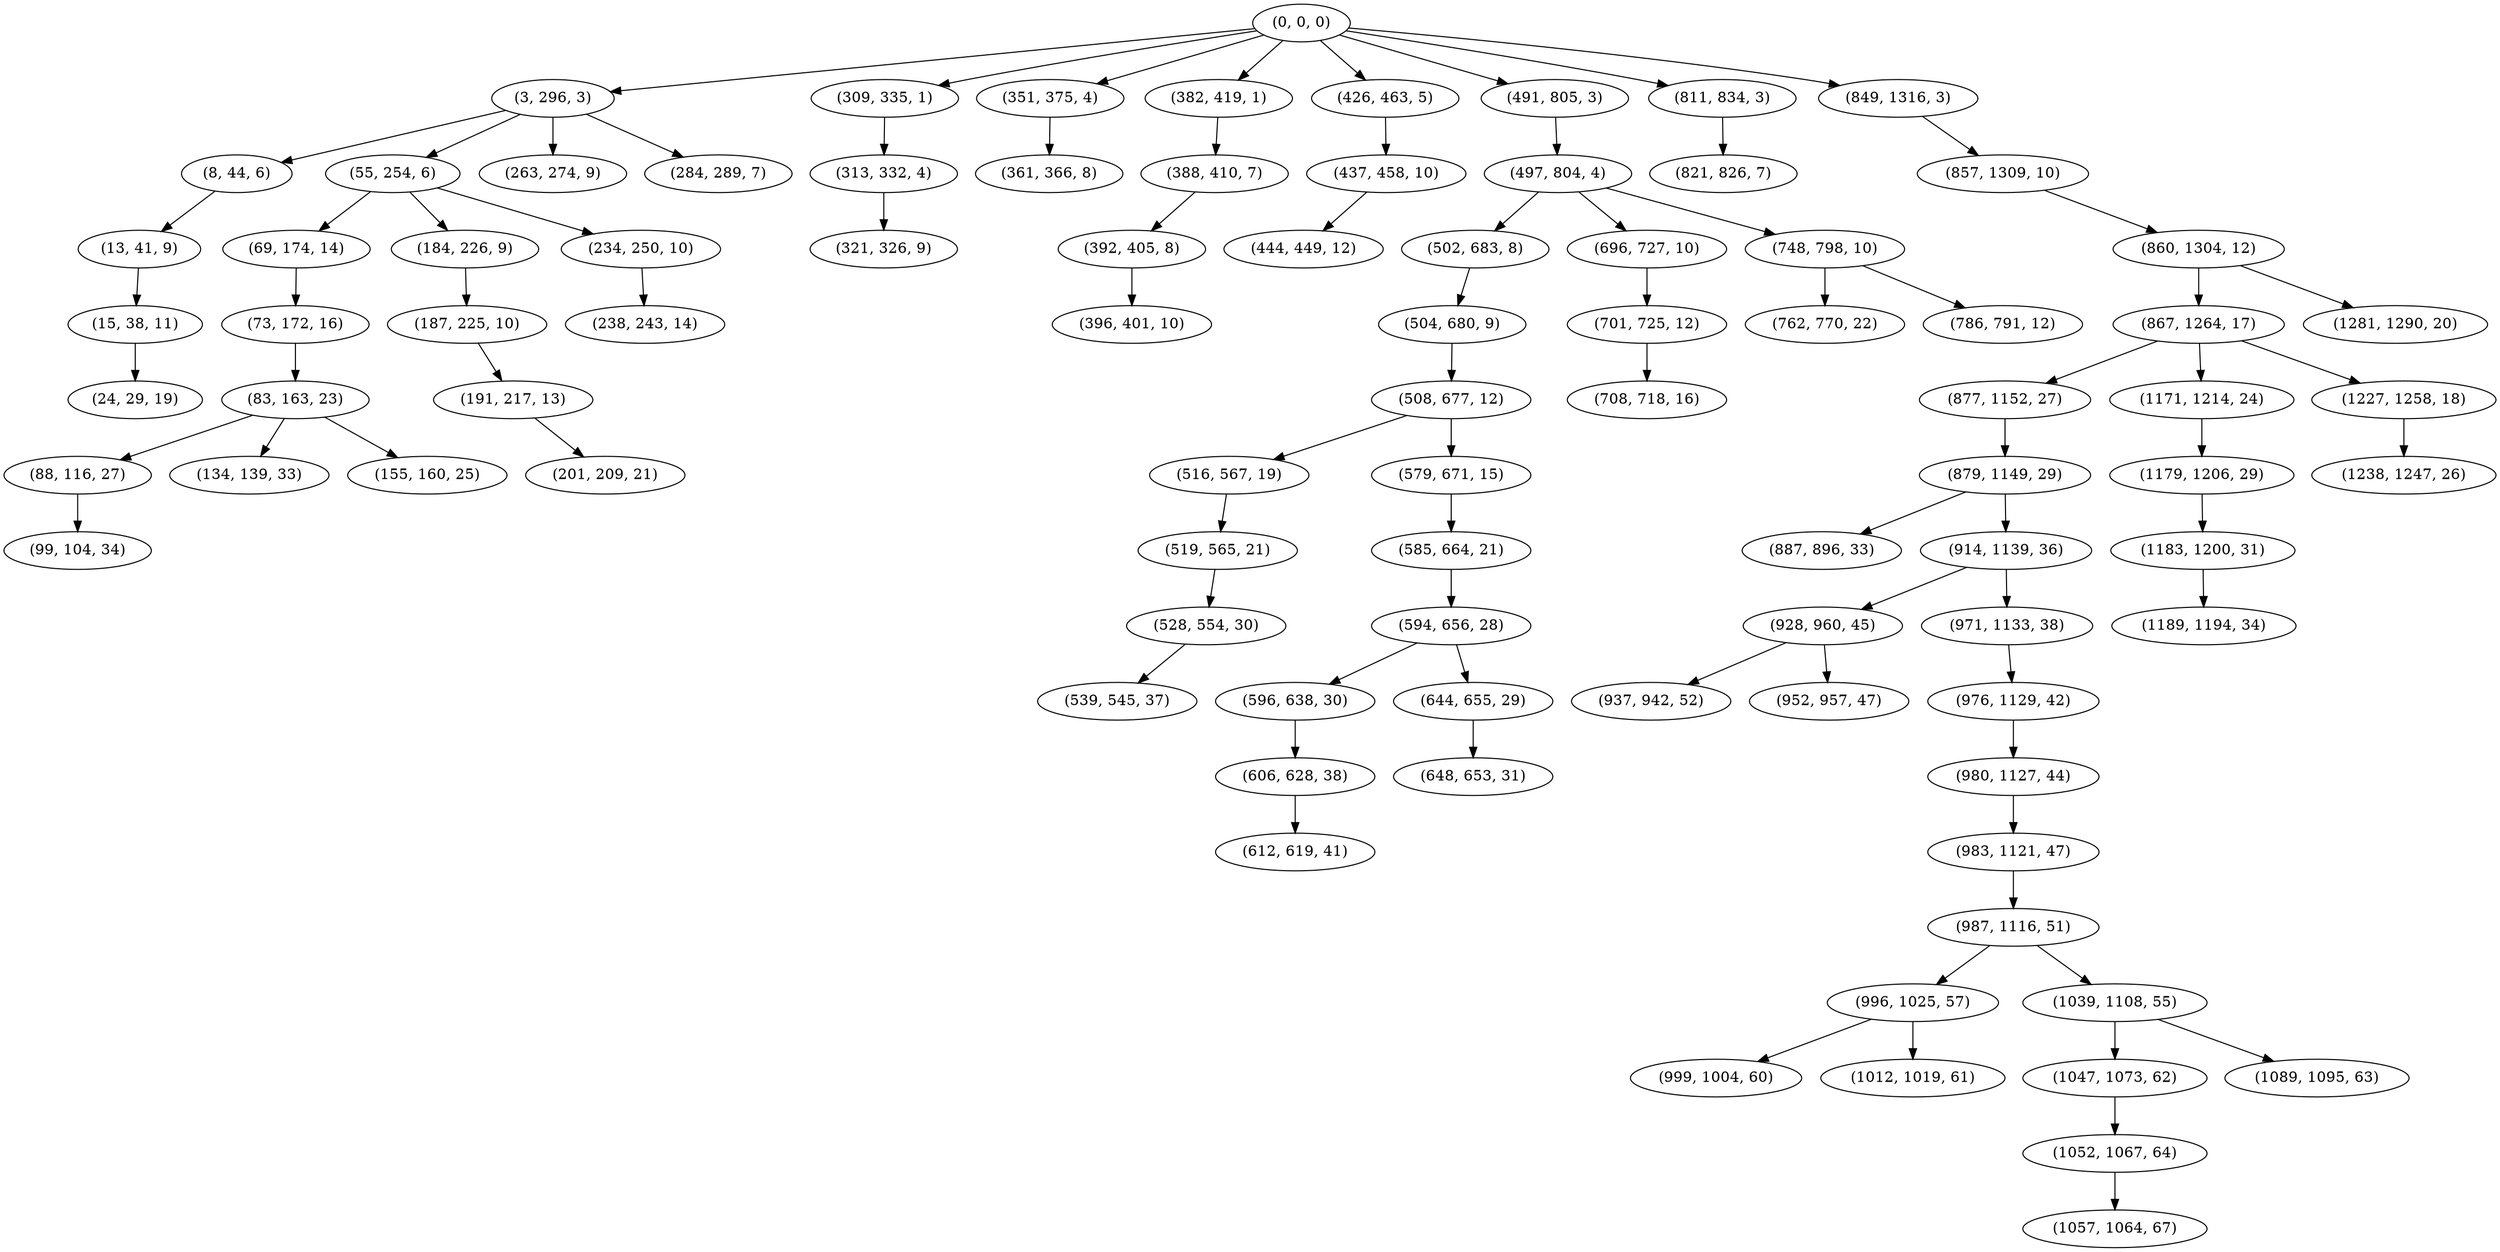 digraph tree {
    "(0, 0, 0)";
    "(3, 296, 3)";
    "(8, 44, 6)";
    "(13, 41, 9)";
    "(15, 38, 11)";
    "(24, 29, 19)";
    "(55, 254, 6)";
    "(69, 174, 14)";
    "(73, 172, 16)";
    "(83, 163, 23)";
    "(88, 116, 27)";
    "(99, 104, 34)";
    "(134, 139, 33)";
    "(155, 160, 25)";
    "(184, 226, 9)";
    "(187, 225, 10)";
    "(191, 217, 13)";
    "(201, 209, 21)";
    "(234, 250, 10)";
    "(238, 243, 14)";
    "(263, 274, 9)";
    "(284, 289, 7)";
    "(309, 335, 1)";
    "(313, 332, 4)";
    "(321, 326, 9)";
    "(351, 375, 4)";
    "(361, 366, 8)";
    "(382, 419, 1)";
    "(388, 410, 7)";
    "(392, 405, 8)";
    "(396, 401, 10)";
    "(426, 463, 5)";
    "(437, 458, 10)";
    "(444, 449, 12)";
    "(491, 805, 3)";
    "(497, 804, 4)";
    "(502, 683, 8)";
    "(504, 680, 9)";
    "(508, 677, 12)";
    "(516, 567, 19)";
    "(519, 565, 21)";
    "(528, 554, 30)";
    "(539, 545, 37)";
    "(579, 671, 15)";
    "(585, 664, 21)";
    "(594, 656, 28)";
    "(596, 638, 30)";
    "(606, 628, 38)";
    "(612, 619, 41)";
    "(644, 655, 29)";
    "(648, 653, 31)";
    "(696, 727, 10)";
    "(701, 725, 12)";
    "(708, 718, 16)";
    "(748, 798, 10)";
    "(762, 770, 22)";
    "(786, 791, 12)";
    "(811, 834, 3)";
    "(821, 826, 7)";
    "(849, 1316, 3)";
    "(857, 1309, 10)";
    "(860, 1304, 12)";
    "(867, 1264, 17)";
    "(877, 1152, 27)";
    "(879, 1149, 29)";
    "(887, 896, 33)";
    "(914, 1139, 36)";
    "(928, 960, 45)";
    "(937, 942, 52)";
    "(952, 957, 47)";
    "(971, 1133, 38)";
    "(976, 1129, 42)";
    "(980, 1127, 44)";
    "(983, 1121, 47)";
    "(987, 1116, 51)";
    "(996, 1025, 57)";
    "(999, 1004, 60)";
    "(1012, 1019, 61)";
    "(1039, 1108, 55)";
    "(1047, 1073, 62)";
    "(1052, 1067, 64)";
    "(1057, 1064, 67)";
    "(1089, 1095, 63)";
    "(1171, 1214, 24)";
    "(1179, 1206, 29)";
    "(1183, 1200, 31)";
    "(1189, 1194, 34)";
    "(1227, 1258, 18)";
    "(1238, 1247, 26)";
    "(1281, 1290, 20)";
    "(0, 0, 0)" -> "(3, 296, 3)";
    "(0, 0, 0)" -> "(309, 335, 1)";
    "(0, 0, 0)" -> "(351, 375, 4)";
    "(0, 0, 0)" -> "(382, 419, 1)";
    "(0, 0, 0)" -> "(426, 463, 5)";
    "(0, 0, 0)" -> "(491, 805, 3)";
    "(0, 0, 0)" -> "(811, 834, 3)";
    "(0, 0, 0)" -> "(849, 1316, 3)";
    "(3, 296, 3)" -> "(8, 44, 6)";
    "(3, 296, 3)" -> "(55, 254, 6)";
    "(3, 296, 3)" -> "(263, 274, 9)";
    "(3, 296, 3)" -> "(284, 289, 7)";
    "(8, 44, 6)" -> "(13, 41, 9)";
    "(13, 41, 9)" -> "(15, 38, 11)";
    "(15, 38, 11)" -> "(24, 29, 19)";
    "(55, 254, 6)" -> "(69, 174, 14)";
    "(55, 254, 6)" -> "(184, 226, 9)";
    "(55, 254, 6)" -> "(234, 250, 10)";
    "(69, 174, 14)" -> "(73, 172, 16)";
    "(73, 172, 16)" -> "(83, 163, 23)";
    "(83, 163, 23)" -> "(88, 116, 27)";
    "(83, 163, 23)" -> "(134, 139, 33)";
    "(83, 163, 23)" -> "(155, 160, 25)";
    "(88, 116, 27)" -> "(99, 104, 34)";
    "(184, 226, 9)" -> "(187, 225, 10)";
    "(187, 225, 10)" -> "(191, 217, 13)";
    "(191, 217, 13)" -> "(201, 209, 21)";
    "(234, 250, 10)" -> "(238, 243, 14)";
    "(309, 335, 1)" -> "(313, 332, 4)";
    "(313, 332, 4)" -> "(321, 326, 9)";
    "(351, 375, 4)" -> "(361, 366, 8)";
    "(382, 419, 1)" -> "(388, 410, 7)";
    "(388, 410, 7)" -> "(392, 405, 8)";
    "(392, 405, 8)" -> "(396, 401, 10)";
    "(426, 463, 5)" -> "(437, 458, 10)";
    "(437, 458, 10)" -> "(444, 449, 12)";
    "(491, 805, 3)" -> "(497, 804, 4)";
    "(497, 804, 4)" -> "(502, 683, 8)";
    "(497, 804, 4)" -> "(696, 727, 10)";
    "(497, 804, 4)" -> "(748, 798, 10)";
    "(502, 683, 8)" -> "(504, 680, 9)";
    "(504, 680, 9)" -> "(508, 677, 12)";
    "(508, 677, 12)" -> "(516, 567, 19)";
    "(508, 677, 12)" -> "(579, 671, 15)";
    "(516, 567, 19)" -> "(519, 565, 21)";
    "(519, 565, 21)" -> "(528, 554, 30)";
    "(528, 554, 30)" -> "(539, 545, 37)";
    "(579, 671, 15)" -> "(585, 664, 21)";
    "(585, 664, 21)" -> "(594, 656, 28)";
    "(594, 656, 28)" -> "(596, 638, 30)";
    "(594, 656, 28)" -> "(644, 655, 29)";
    "(596, 638, 30)" -> "(606, 628, 38)";
    "(606, 628, 38)" -> "(612, 619, 41)";
    "(644, 655, 29)" -> "(648, 653, 31)";
    "(696, 727, 10)" -> "(701, 725, 12)";
    "(701, 725, 12)" -> "(708, 718, 16)";
    "(748, 798, 10)" -> "(762, 770, 22)";
    "(748, 798, 10)" -> "(786, 791, 12)";
    "(811, 834, 3)" -> "(821, 826, 7)";
    "(849, 1316, 3)" -> "(857, 1309, 10)";
    "(857, 1309, 10)" -> "(860, 1304, 12)";
    "(860, 1304, 12)" -> "(867, 1264, 17)";
    "(860, 1304, 12)" -> "(1281, 1290, 20)";
    "(867, 1264, 17)" -> "(877, 1152, 27)";
    "(867, 1264, 17)" -> "(1171, 1214, 24)";
    "(867, 1264, 17)" -> "(1227, 1258, 18)";
    "(877, 1152, 27)" -> "(879, 1149, 29)";
    "(879, 1149, 29)" -> "(887, 896, 33)";
    "(879, 1149, 29)" -> "(914, 1139, 36)";
    "(914, 1139, 36)" -> "(928, 960, 45)";
    "(914, 1139, 36)" -> "(971, 1133, 38)";
    "(928, 960, 45)" -> "(937, 942, 52)";
    "(928, 960, 45)" -> "(952, 957, 47)";
    "(971, 1133, 38)" -> "(976, 1129, 42)";
    "(976, 1129, 42)" -> "(980, 1127, 44)";
    "(980, 1127, 44)" -> "(983, 1121, 47)";
    "(983, 1121, 47)" -> "(987, 1116, 51)";
    "(987, 1116, 51)" -> "(996, 1025, 57)";
    "(987, 1116, 51)" -> "(1039, 1108, 55)";
    "(996, 1025, 57)" -> "(999, 1004, 60)";
    "(996, 1025, 57)" -> "(1012, 1019, 61)";
    "(1039, 1108, 55)" -> "(1047, 1073, 62)";
    "(1039, 1108, 55)" -> "(1089, 1095, 63)";
    "(1047, 1073, 62)" -> "(1052, 1067, 64)";
    "(1052, 1067, 64)" -> "(1057, 1064, 67)";
    "(1171, 1214, 24)" -> "(1179, 1206, 29)";
    "(1179, 1206, 29)" -> "(1183, 1200, 31)";
    "(1183, 1200, 31)" -> "(1189, 1194, 34)";
    "(1227, 1258, 18)" -> "(1238, 1247, 26)";
}
